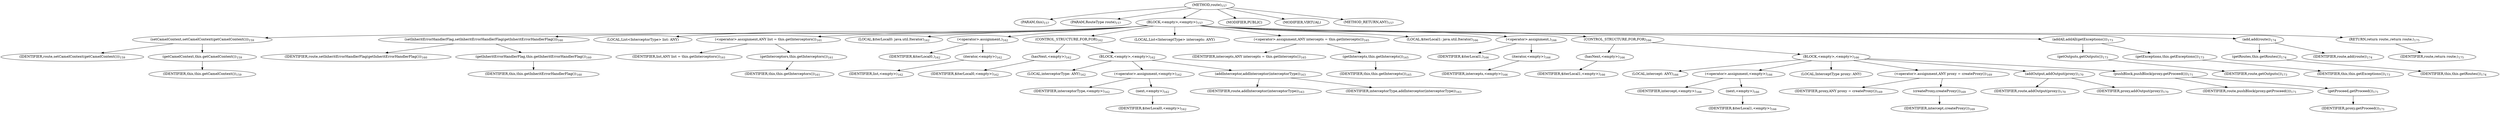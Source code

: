 digraph "route" {  
"311" [label = <(METHOD,route)<SUB>157</SUB>> ]
"29" [label = <(PARAM,this)<SUB>157</SUB>> ]
"312" [label = <(PARAM,RouteType route)<SUB>157</SUB>> ]
"313" [label = <(BLOCK,&lt;empty&gt;,&lt;empty&gt;)<SUB>157</SUB>> ]
"314" [label = <(setCamelContext,setCamelContext(getCamelContext()))<SUB>159</SUB>> ]
"315" [label = <(IDENTIFIER,route,setCamelContext(getCamelContext()))<SUB>159</SUB>> ]
"316" [label = <(getCamelContext,this.getCamelContext())<SUB>159</SUB>> ]
"28" [label = <(IDENTIFIER,this,this.getCamelContext())<SUB>159</SUB>> ]
"317" [label = <(setInheritErrorHandlerFlag,setInheritErrorHandlerFlag(getInheritErrorHandlerFlag()))<SUB>160</SUB>> ]
"318" [label = <(IDENTIFIER,route,setInheritErrorHandlerFlag(getInheritErrorHandlerFlag()))<SUB>160</SUB>> ]
"319" [label = <(getInheritErrorHandlerFlag,this.getInheritErrorHandlerFlag())<SUB>160</SUB>> ]
"30" [label = <(IDENTIFIER,this,this.getInheritErrorHandlerFlag())<SUB>160</SUB>> ]
"320" [label = <(LOCAL,List&lt;InterceptorType&gt; list: ANY)> ]
"321" [label = <(&lt;operator&gt;.assignment,ANY list = this.getInterceptors())<SUB>161</SUB>> ]
"322" [label = <(IDENTIFIER,list,ANY list = this.getInterceptors())<SUB>161</SUB>> ]
"323" [label = <(getInterceptors,this.getInterceptors())<SUB>161</SUB>> ]
"31" [label = <(IDENTIFIER,this,this.getInterceptors())<SUB>161</SUB>> ]
"324" [label = <(LOCAL,$iterLocal0: java.util.Iterator)<SUB>162</SUB>> ]
"325" [label = <(&lt;operator&gt;.assignment,)<SUB>162</SUB>> ]
"326" [label = <(IDENTIFIER,$iterLocal0,)<SUB>162</SUB>> ]
"327" [label = <(iterator,&lt;empty&gt;)<SUB>162</SUB>> ]
"328" [label = <(IDENTIFIER,list,&lt;empty&gt;)<SUB>162</SUB>> ]
"329" [label = <(CONTROL_STRUCTURE,FOR,FOR)<SUB>162</SUB>> ]
"330" [label = <(hasNext,&lt;empty&gt;)<SUB>162</SUB>> ]
"331" [label = <(IDENTIFIER,$iterLocal0,&lt;empty&gt;)<SUB>162</SUB>> ]
"332" [label = <(BLOCK,&lt;empty&gt;,&lt;empty&gt;)<SUB>162</SUB>> ]
"333" [label = <(LOCAL,interceptorType: ANY)<SUB>162</SUB>> ]
"334" [label = <(&lt;operator&gt;.assignment,&lt;empty&gt;)<SUB>162</SUB>> ]
"335" [label = <(IDENTIFIER,interceptorType,&lt;empty&gt;)<SUB>162</SUB>> ]
"336" [label = <(next,&lt;empty&gt;)<SUB>162</SUB>> ]
"337" [label = <(IDENTIFIER,$iterLocal0,&lt;empty&gt;)<SUB>162</SUB>> ]
"338" [label = <(addInterceptor,addInterceptor(interceptorType))<SUB>163</SUB>> ]
"339" [label = <(IDENTIFIER,route,addInterceptor(interceptorType))<SUB>163</SUB>> ]
"340" [label = <(IDENTIFIER,interceptorType,addInterceptor(interceptorType))<SUB>163</SUB>> ]
"341" [label = <(LOCAL,List&lt;InterceptType&gt; intercepts: ANY)> ]
"342" [label = <(&lt;operator&gt;.assignment,ANY intercepts = this.getIntercepts())<SUB>165</SUB>> ]
"343" [label = <(IDENTIFIER,intercepts,ANY intercepts = this.getIntercepts())<SUB>165</SUB>> ]
"344" [label = <(getIntercepts,this.getIntercepts())<SUB>165</SUB>> ]
"32" [label = <(IDENTIFIER,this,this.getIntercepts())<SUB>165</SUB>> ]
"345" [label = <(LOCAL,$iterLocal1: java.util.Iterator)<SUB>166</SUB>> ]
"346" [label = <(&lt;operator&gt;.assignment,)<SUB>166</SUB>> ]
"347" [label = <(IDENTIFIER,$iterLocal1,)<SUB>166</SUB>> ]
"348" [label = <(iterator,&lt;empty&gt;)<SUB>166</SUB>> ]
"349" [label = <(IDENTIFIER,intercepts,&lt;empty&gt;)<SUB>166</SUB>> ]
"350" [label = <(CONTROL_STRUCTURE,FOR,FOR)<SUB>166</SUB>> ]
"351" [label = <(hasNext,&lt;empty&gt;)<SUB>166</SUB>> ]
"352" [label = <(IDENTIFIER,$iterLocal1,&lt;empty&gt;)<SUB>166</SUB>> ]
"353" [label = <(BLOCK,&lt;empty&gt;,&lt;empty&gt;)<SUB>166</SUB>> ]
"354" [label = <(LOCAL,intercept: ANY)<SUB>166</SUB>> ]
"355" [label = <(&lt;operator&gt;.assignment,&lt;empty&gt;)<SUB>166</SUB>> ]
"356" [label = <(IDENTIFIER,intercept,&lt;empty&gt;)<SUB>166</SUB>> ]
"357" [label = <(next,&lt;empty&gt;)<SUB>166</SUB>> ]
"358" [label = <(IDENTIFIER,$iterLocal1,&lt;empty&gt;)<SUB>166</SUB>> ]
"359" [label = <(LOCAL,InterceptType proxy: ANY)> ]
"360" [label = <(&lt;operator&gt;.assignment,ANY proxy = createProxy())<SUB>169</SUB>> ]
"361" [label = <(IDENTIFIER,proxy,ANY proxy = createProxy())<SUB>169</SUB>> ]
"362" [label = <(createProxy,createProxy())<SUB>169</SUB>> ]
"363" [label = <(IDENTIFIER,intercept,createProxy())<SUB>169</SUB>> ]
"364" [label = <(addOutput,addOutput(proxy))<SUB>170</SUB>> ]
"365" [label = <(IDENTIFIER,route,addOutput(proxy))<SUB>170</SUB>> ]
"366" [label = <(IDENTIFIER,proxy,addOutput(proxy))<SUB>170</SUB>> ]
"367" [label = <(pushBlock,pushBlock(proxy.getProceed()))<SUB>171</SUB>> ]
"368" [label = <(IDENTIFIER,route,pushBlock(proxy.getProceed()))<SUB>171</SUB>> ]
"369" [label = <(getProceed,getProceed())<SUB>171</SUB>> ]
"370" [label = <(IDENTIFIER,proxy,getProceed())<SUB>171</SUB>> ]
"371" [label = <(addAll,addAll(getExceptions()))<SUB>173</SUB>> ]
"372" [label = <(getOutputs,getOutputs())<SUB>173</SUB>> ]
"373" [label = <(IDENTIFIER,route,getOutputs())<SUB>173</SUB>> ]
"374" [label = <(getExceptions,this.getExceptions())<SUB>173</SUB>> ]
"33" [label = <(IDENTIFIER,this,this.getExceptions())<SUB>173</SUB>> ]
"375" [label = <(add,add(route))<SUB>174</SUB>> ]
"376" [label = <(getRoutes,this.getRoutes())<SUB>174</SUB>> ]
"34" [label = <(IDENTIFIER,this,this.getRoutes())<SUB>174</SUB>> ]
"377" [label = <(IDENTIFIER,route,add(route))<SUB>174</SUB>> ]
"378" [label = <(RETURN,return route;,return route;)<SUB>175</SUB>> ]
"379" [label = <(IDENTIFIER,route,return route;)<SUB>175</SUB>> ]
"380" [label = <(MODIFIER,PUBLIC)> ]
"381" [label = <(MODIFIER,VIRTUAL)> ]
"382" [label = <(METHOD_RETURN,ANY)<SUB>157</SUB>> ]
  "311" -> "29" 
  "311" -> "312" 
  "311" -> "313" 
  "311" -> "380" 
  "311" -> "381" 
  "311" -> "382" 
  "313" -> "314" 
  "313" -> "317" 
  "313" -> "320" 
  "313" -> "321" 
  "313" -> "324" 
  "313" -> "325" 
  "313" -> "329" 
  "313" -> "341" 
  "313" -> "342" 
  "313" -> "345" 
  "313" -> "346" 
  "313" -> "350" 
  "313" -> "371" 
  "313" -> "375" 
  "313" -> "378" 
  "314" -> "315" 
  "314" -> "316" 
  "316" -> "28" 
  "317" -> "318" 
  "317" -> "319" 
  "319" -> "30" 
  "321" -> "322" 
  "321" -> "323" 
  "323" -> "31" 
  "325" -> "326" 
  "325" -> "327" 
  "327" -> "328" 
  "329" -> "330" 
  "329" -> "332" 
  "330" -> "331" 
  "332" -> "333" 
  "332" -> "334" 
  "332" -> "338" 
  "334" -> "335" 
  "334" -> "336" 
  "336" -> "337" 
  "338" -> "339" 
  "338" -> "340" 
  "342" -> "343" 
  "342" -> "344" 
  "344" -> "32" 
  "346" -> "347" 
  "346" -> "348" 
  "348" -> "349" 
  "350" -> "351" 
  "350" -> "353" 
  "351" -> "352" 
  "353" -> "354" 
  "353" -> "355" 
  "353" -> "359" 
  "353" -> "360" 
  "353" -> "364" 
  "353" -> "367" 
  "355" -> "356" 
  "355" -> "357" 
  "357" -> "358" 
  "360" -> "361" 
  "360" -> "362" 
  "362" -> "363" 
  "364" -> "365" 
  "364" -> "366" 
  "367" -> "368" 
  "367" -> "369" 
  "369" -> "370" 
  "371" -> "372" 
  "371" -> "374" 
  "372" -> "373" 
  "374" -> "33" 
  "375" -> "376" 
  "375" -> "377" 
  "376" -> "34" 
  "378" -> "379" 
}
